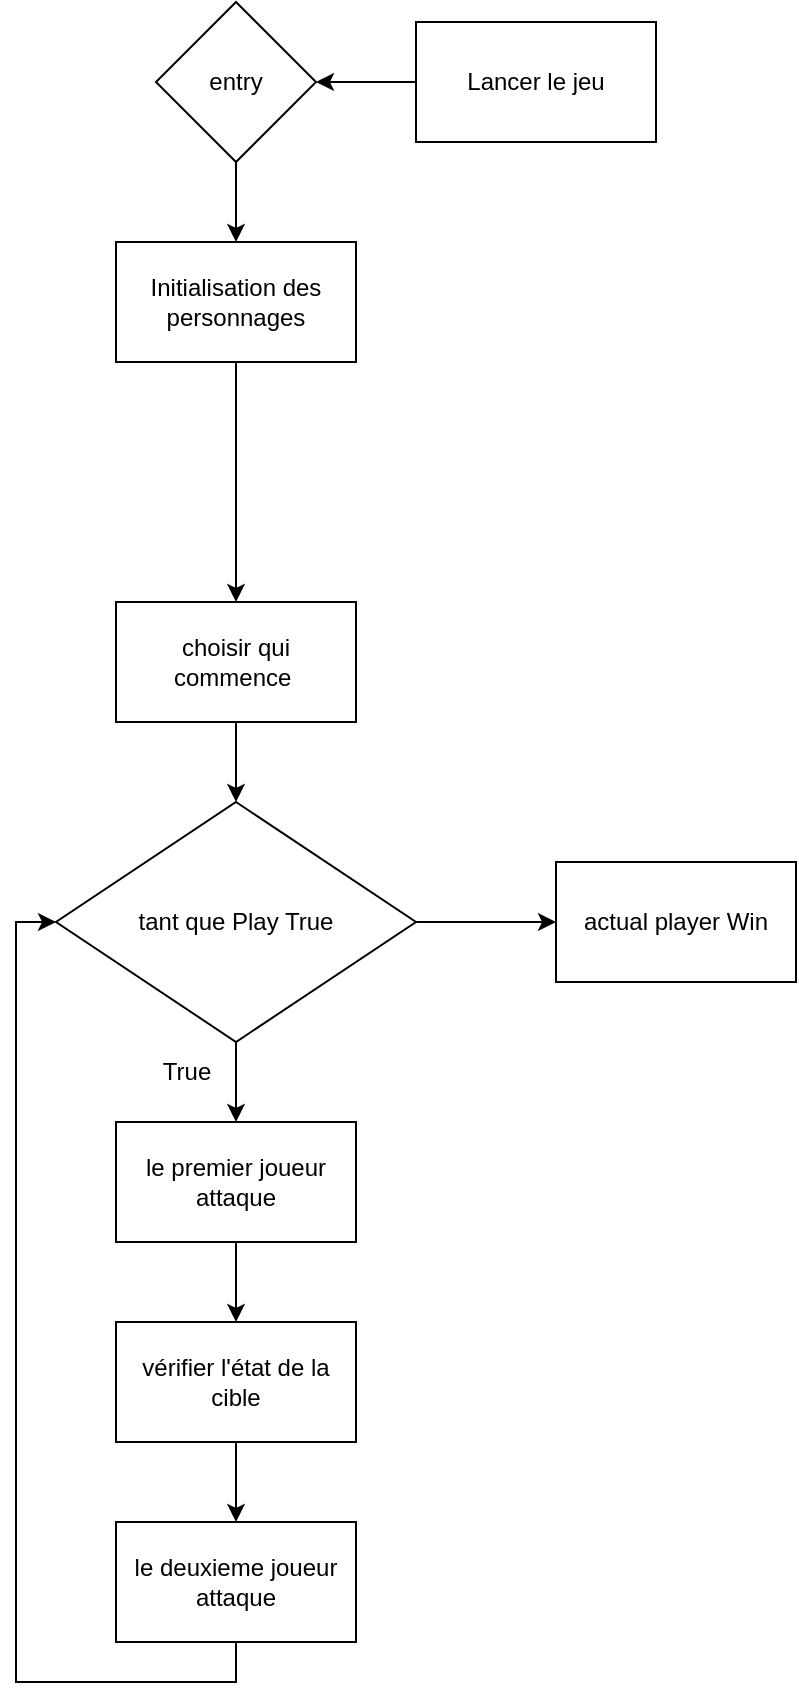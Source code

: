 <mxfile version="25.0.3">
  <diagram name="Page-1" id="YGnUyQE-79JDj9QNbZ7T">
    <mxGraphModel dx="523" dy="1948" grid="1" gridSize="10" guides="1" tooltips="1" connect="1" arrows="1" fold="1" page="1" pageScale="1" pageWidth="827" pageHeight="1169" math="0" shadow="0">
      <root>
        <mxCell id="0" />
        <mxCell id="1" parent="0" />
        <mxCell id="Pxt8VvovaA_ajx6zM-AS-23" style="edgeStyle=orthogonalEdgeStyle;rounded=0;orthogonalLoop=1;jettySize=auto;html=1;exitX=0.5;exitY=1;exitDx=0;exitDy=0;entryX=0.5;entryY=0;entryDx=0;entryDy=0;" edge="1" parent="1" source="Pxt8VvovaA_ajx6zM-AS-2" target="Pxt8VvovaA_ajx6zM-AS-6">
          <mxGeometry relative="1" as="geometry" />
        </mxCell>
        <mxCell id="Pxt8VvovaA_ajx6zM-AS-2" value="Initialisation des personnages" style="rounded=0;whiteSpace=wrap;html=1;" vertex="1" parent="1">
          <mxGeometry x="300" y="-1040" width="120" height="60" as="geometry" />
        </mxCell>
        <mxCell id="Pxt8VvovaA_ajx6zM-AS-20" style="edgeStyle=orthogonalEdgeStyle;rounded=0;orthogonalLoop=1;jettySize=auto;html=1;exitX=0.5;exitY=1;exitDx=0;exitDy=0;entryX=0.5;entryY=0;entryDx=0;entryDy=0;" edge="1" parent="1" source="Pxt8VvovaA_ajx6zM-AS-3" target="Pxt8VvovaA_ajx6zM-AS-2">
          <mxGeometry relative="1" as="geometry" />
        </mxCell>
        <mxCell id="Pxt8VvovaA_ajx6zM-AS-3" value="entry" style="rhombus;whiteSpace=wrap;html=1;" vertex="1" parent="1">
          <mxGeometry x="320" y="-1160" width="80" height="80" as="geometry" />
        </mxCell>
        <mxCell id="Pxt8VvovaA_ajx6zM-AS-24" style="edgeStyle=orthogonalEdgeStyle;rounded=0;orthogonalLoop=1;jettySize=auto;html=1;exitX=0;exitY=0.5;exitDx=0;exitDy=0;entryX=1;entryY=0.5;entryDx=0;entryDy=0;" edge="1" parent="1" source="Pxt8VvovaA_ajx6zM-AS-4" target="Pxt8VvovaA_ajx6zM-AS-3">
          <mxGeometry relative="1" as="geometry" />
        </mxCell>
        <mxCell id="Pxt8VvovaA_ajx6zM-AS-4" value="Lancer le jeu" style="rounded=0;whiteSpace=wrap;html=1;" vertex="1" parent="1">
          <mxGeometry x="450" y="-1150" width="120" height="60" as="geometry" />
        </mxCell>
        <mxCell id="Pxt8VvovaA_ajx6zM-AS-11" style="edgeStyle=orthogonalEdgeStyle;rounded=0;orthogonalLoop=1;jettySize=auto;html=1;exitX=0.5;exitY=1;exitDx=0;exitDy=0;entryX=0.5;entryY=0;entryDx=0;entryDy=0;" edge="1" parent="1" source="Pxt8VvovaA_ajx6zM-AS-6" target="Pxt8VvovaA_ajx6zM-AS-7">
          <mxGeometry relative="1" as="geometry" />
        </mxCell>
        <mxCell id="Pxt8VvovaA_ajx6zM-AS-6" value="choisir qui commence&amp;nbsp;" style="rounded=0;whiteSpace=wrap;html=1;" vertex="1" parent="1">
          <mxGeometry x="300" y="-860" width="120" height="60" as="geometry" />
        </mxCell>
        <mxCell id="Pxt8VvovaA_ajx6zM-AS-12" style="edgeStyle=orthogonalEdgeStyle;rounded=0;orthogonalLoop=1;jettySize=auto;html=1;exitX=0.5;exitY=1;exitDx=0;exitDy=0;entryX=0.5;entryY=0;entryDx=0;entryDy=0;" edge="1" parent="1" source="Pxt8VvovaA_ajx6zM-AS-7" target="Pxt8VvovaA_ajx6zM-AS-8">
          <mxGeometry relative="1" as="geometry" />
        </mxCell>
        <mxCell id="Pxt8VvovaA_ajx6zM-AS-19" style="edgeStyle=orthogonalEdgeStyle;rounded=0;orthogonalLoop=1;jettySize=auto;html=1;exitX=1;exitY=0.5;exitDx=0;exitDy=0;entryX=0;entryY=0.5;entryDx=0;entryDy=0;" edge="1" parent="1" source="Pxt8VvovaA_ajx6zM-AS-7" target="Pxt8VvovaA_ajx6zM-AS-18">
          <mxGeometry relative="1" as="geometry" />
        </mxCell>
        <mxCell id="Pxt8VvovaA_ajx6zM-AS-7" value="tant que Play True" style="rhombus;whiteSpace=wrap;html=1;" vertex="1" parent="1">
          <mxGeometry x="270" y="-760" width="180" height="120" as="geometry" />
        </mxCell>
        <mxCell id="Pxt8VvovaA_ajx6zM-AS-13" style="edgeStyle=orthogonalEdgeStyle;rounded=0;orthogonalLoop=1;jettySize=auto;html=1;exitX=0.5;exitY=1;exitDx=0;exitDy=0;entryX=0.5;entryY=0;entryDx=0;entryDy=0;" edge="1" parent="1" source="Pxt8VvovaA_ajx6zM-AS-8" target="Pxt8VvovaA_ajx6zM-AS-10">
          <mxGeometry relative="1" as="geometry" />
        </mxCell>
        <mxCell id="Pxt8VvovaA_ajx6zM-AS-8" value="le premier joueur attaque" style="rounded=0;whiteSpace=wrap;html=1;" vertex="1" parent="1">
          <mxGeometry x="300" y="-600" width="120" height="60" as="geometry" />
        </mxCell>
        <mxCell id="Pxt8VvovaA_ajx6zM-AS-16" style="edgeStyle=orthogonalEdgeStyle;rounded=0;orthogonalLoop=1;jettySize=auto;html=1;exitX=0.5;exitY=1;exitDx=0;exitDy=0;entryX=0;entryY=0.5;entryDx=0;entryDy=0;" edge="1" parent="1" source="Pxt8VvovaA_ajx6zM-AS-9" target="Pxt8VvovaA_ajx6zM-AS-7">
          <mxGeometry relative="1" as="geometry" />
        </mxCell>
        <mxCell id="Pxt8VvovaA_ajx6zM-AS-9" value="le deuxieme joueur attaque" style="rounded=0;whiteSpace=wrap;html=1;" vertex="1" parent="1">
          <mxGeometry x="300" y="-400" width="120" height="60" as="geometry" />
        </mxCell>
        <mxCell id="Pxt8VvovaA_ajx6zM-AS-14" style="edgeStyle=orthogonalEdgeStyle;rounded=0;orthogonalLoop=1;jettySize=auto;html=1;exitX=0.5;exitY=1;exitDx=0;exitDy=0;entryX=0.5;entryY=0;entryDx=0;entryDy=0;" edge="1" parent="1" source="Pxt8VvovaA_ajx6zM-AS-10" target="Pxt8VvovaA_ajx6zM-AS-9">
          <mxGeometry relative="1" as="geometry" />
        </mxCell>
        <mxCell id="Pxt8VvovaA_ajx6zM-AS-10" value="vérifier l&#39;état de la cible" style="rounded=0;whiteSpace=wrap;html=1;" vertex="1" parent="1">
          <mxGeometry x="300" y="-500" width="120" height="60" as="geometry" />
        </mxCell>
        <mxCell id="Pxt8VvovaA_ajx6zM-AS-15" value="True" style="text;html=1;align=center;verticalAlign=middle;resizable=0;points=[];autosize=1;strokeColor=none;fillColor=none;" vertex="1" parent="1">
          <mxGeometry x="310" y="-640" width="50" height="30" as="geometry" />
        </mxCell>
        <mxCell id="Pxt8VvovaA_ajx6zM-AS-18" value="actual player Win" style="rounded=0;whiteSpace=wrap;html=1;" vertex="1" parent="1">
          <mxGeometry x="520" y="-730" width="120" height="60" as="geometry" />
        </mxCell>
      </root>
    </mxGraphModel>
  </diagram>
</mxfile>
